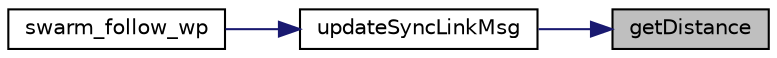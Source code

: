 digraph "getDistance"
{
 // LATEX_PDF_SIZE
  edge [fontname="Helvetica",fontsize="10",labelfontname="Helvetica",labelfontsize="10"];
  node [fontname="Helvetica",fontsize="10",shape=record];
  rankdir="RL";
  Node1 [label="getDistance",height=0.2,width=0.4,color="black", fillcolor="grey75", style="filled", fontcolor="black",tooltip=" "];
  Node1 -> Node2 [dir="back",color="midnightblue",fontsize="10",style="solid",fontname="Helvetica"];
  Node2 [label="updateSyncLinkMsg",height=0.2,width=0.4,color="black", fillcolor="white", style="filled",URL="$con_steer_8c.html#a5111ef8372f6c7783808658f5e5c30fb",tooltip=" "];
  Node2 -> Node3 [dir="back",color="midnightblue",fontsize="10",style="solid",fontname="Helvetica"];
  Node3 [label="swarm_follow_wp",height=0.2,width=0.4,color="black", fillcolor="white", style="filled",URL="$con_steer_8c.html#afeb382646a55be9088c5410da35969f8",tooltip=" "];
}
